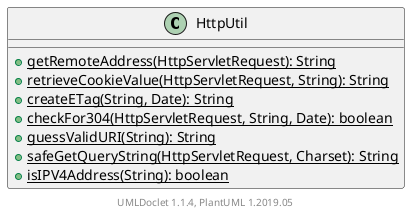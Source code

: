@startuml

    class HttpUtil [[HttpUtil.html]] {
        {static} +getRemoteAddress(HttpServletRequest): String
        {static} +retrieveCookieValue(HttpServletRequest, String): String
        {static} +createETag(String, Date): String
        {static} +checkFor304(HttpServletRequest, String, Date): boolean
        {static} +guessValidURI(String): String
        {static} +safeGetQueryString(HttpServletRequest, Charset): String
        {static} +isIPV4Address(String): boolean
    }


    center footer UMLDoclet 1.1.4, PlantUML 1.2019.05
@enduml
